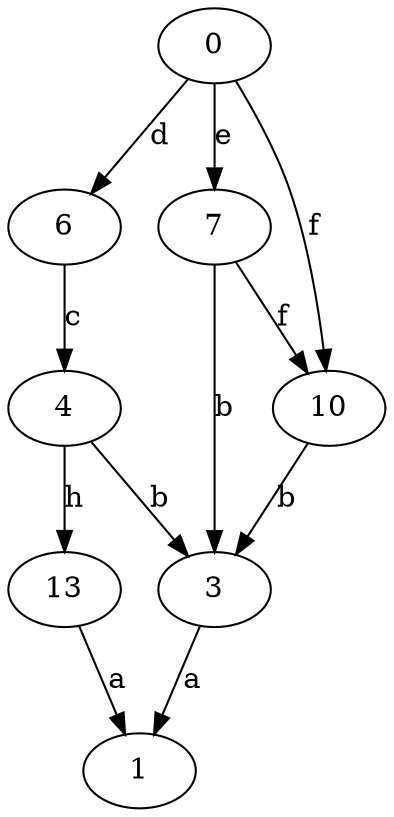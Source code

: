 strict digraph  {
1;
0;
3;
4;
6;
7;
10;
13;
0 -> 6  [label=d];
0 -> 7  [label=e];
0 -> 10  [label=f];
3 -> 1  [label=a];
4 -> 3  [label=b];
4 -> 13  [label=h];
6 -> 4  [label=c];
7 -> 3  [label=b];
7 -> 10  [label=f];
10 -> 3  [label=b];
13 -> 1  [label=a];
}
